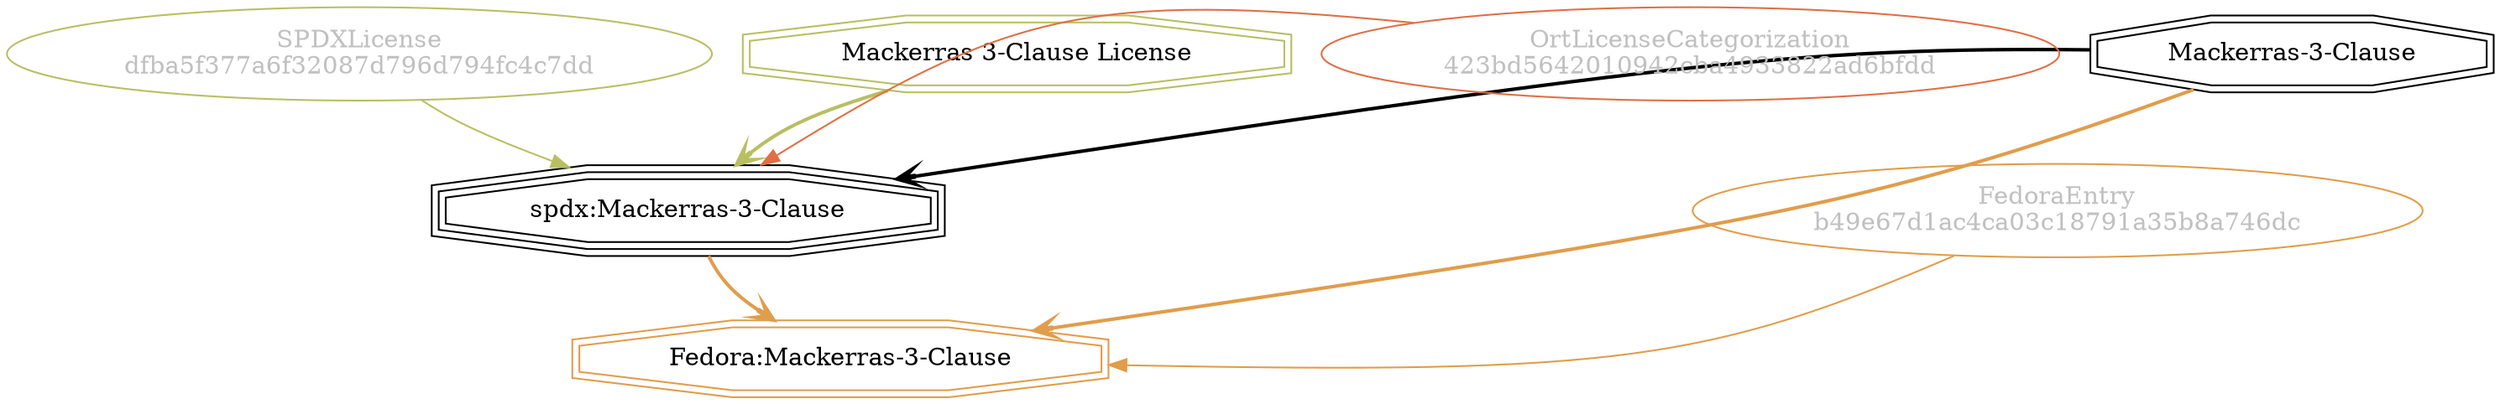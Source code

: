 strict digraph {
    node [shape=box];
    graph [splines=curved];
    2913 [label="SPDXLicense\ndfba5f377a6f32087d796d794fc4c7dd"
         ,fontcolor=gray
         ,color="#b8bf62"
         ,fillcolor="beige;1"
         ,shape=ellipse];
    2914 [label="spdx:Mackerras-3-Clause"
         ,shape=tripleoctagon];
    2915 [label="Mackerras-3-Clause"
         ,shape=doubleoctagon];
    2916 [label="Mackerras 3-Clause License"
         ,color="#b8bf62"
         ,shape=doubleoctagon];
    8143 [label="FedoraEntry\nb49e67d1ac4ca03c18791a35b8a746dc"
         ,fontcolor=gray
         ,color="#e09d4b"
         ,fillcolor="beige;1"
         ,shape=ellipse];
    8144 [label="Fedora:Mackerras-3-Clause"
         ,color="#e09d4b"
         ,shape=doubleoctagon];
    35075 [label="OrtLicenseCategorization\n423bd5642010942cba4933822ad6bfdd"
          ,fontcolor=gray
          ,color="#e06f45"
          ,fillcolor="beige;1"
          ,shape=ellipse];
    2913 -> 2914 [weight=0.5
                 ,color="#b8bf62"];
    2914 -> 8144 [style=bold
                 ,arrowhead=vee
                 ,weight=0.7
                 ,color="#e09d4b"];
    2915 -> 2914 [style=bold
                 ,arrowhead=vee
                 ,weight=0.7];
    2915 -> 8144 [style=bold
                 ,arrowhead=vee
                 ,weight=0.7
                 ,color="#e09d4b"];
    2916 -> 2914 [style=bold
                 ,arrowhead=vee
                 ,weight=0.7
                 ,color="#b8bf62"];
    8143 -> 8144 [weight=0.5
                 ,color="#e09d4b"];
    35075 -> 2914 [weight=0.5
                  ,color="#e06f45"];
}

